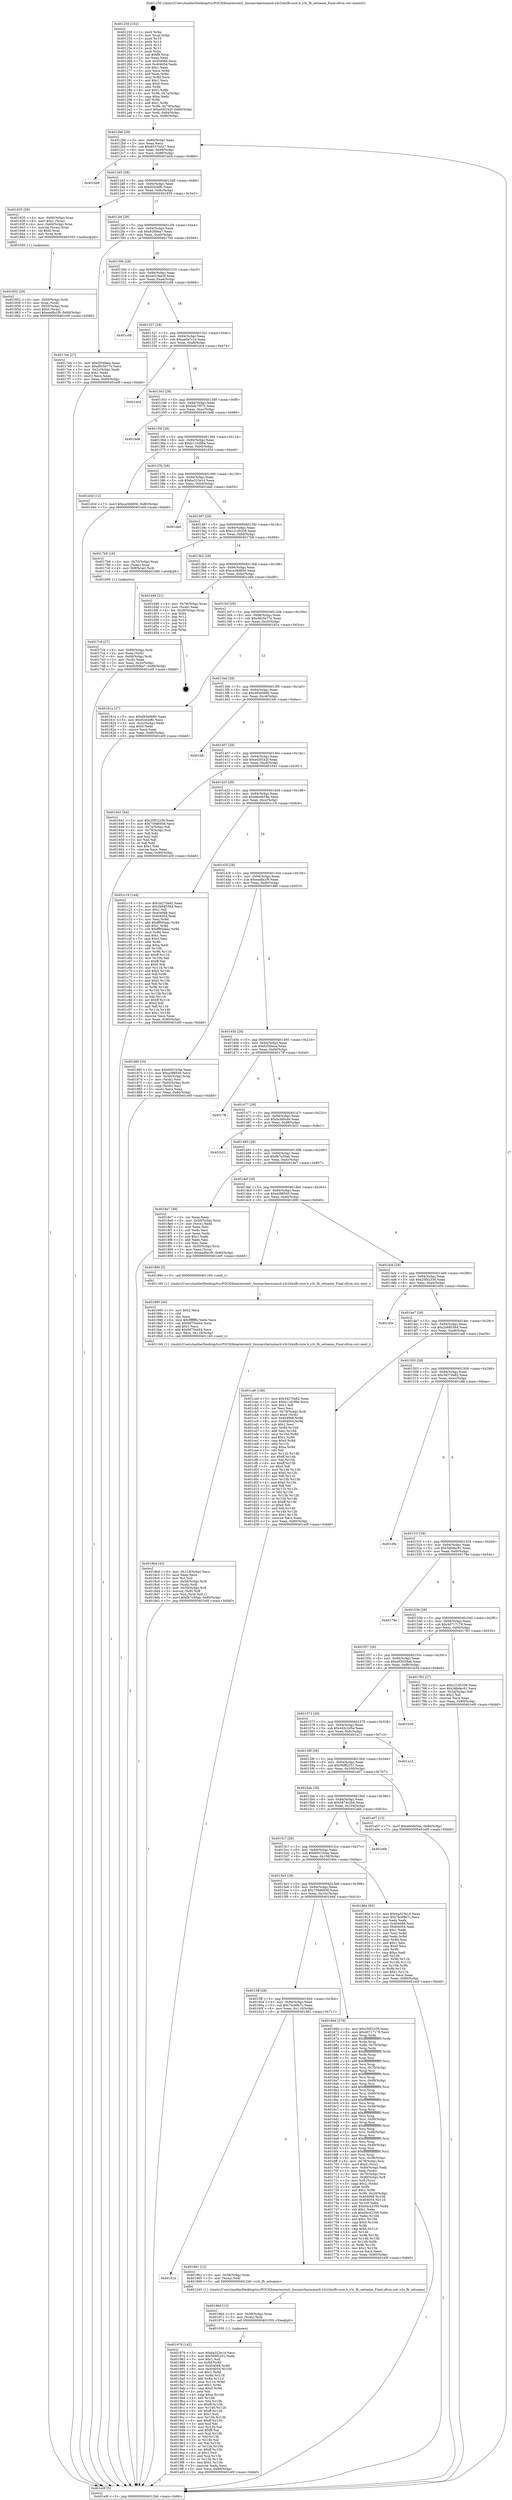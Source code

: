 digraph "0x401250" {
  label = "0x401250 (/mnt/c/Users/mathe/Desktop/tcc/POCII/binaries/extr_linuxarcharmmach-s3c24xxfb-core.h_s3c_fb_setname_Final-ollvm.out::main(0))"
  labelloc = "t"
  node[shape=record]

  Entry [label="",width=0.3,height=0.3,shape=circle,fillcolor=black,style=filled]
  "0x4012b6" [label="{
     0x4012b6 [29]\l
     | [instrs]\l
     &nbsp;&nbsp;0x4012b6 \<+3\>: mov -0x80(%rbp),%eax\l
     &nbsp;&nbsp;0x4012b9 \<+2\>: mov %eax,%ecx\l
     &nbsp;&nbsp;0x4012bb \<+6\>: sub $0x8537bd27,%ecx\l
     &nbsp;&nbsp;0x4012c1 \<+6\>: mov %eax,-0x94(%rbp)\l
     &nbsp;&nbsp;0x4012c7 \<+6\>: mov %ecx,-0x98(%rbp)\l
     &nbsp;&nbsp;0x4012cd \<+6\>: je 0000000000401bb9 \<main+0x969\>\l
  }"]
  "0x401bb9" [label="{
     0x401bb9\l
  }", style=dashed]
  "0x4012d3" [label="{
     0x4012d3 [28]\l
     | [instrs]\l
     &nbsp;&nbsp;0x4012d3 \<+5\>: jmp 00000000004012d8 \<main+0x88\>\l
     &nbsp;&nbsp;0x4012d8 \<+6\>: mov -0x94(%rbp),%eax\l
     &nbsp;&nbsp;0x4012de \<+5\>: sub $0x92dcbffc,%eax\l
     &nbsp;&nbsp;0x4012e3 \<+6\>: mov %eax,-0x9c(%rbp)\l
     &nbsp;&nbsp;0x4012e9 \<+6\>: je 0000000000401835 \<main+0x5e5\>\l
  }"]
  Exit [label="",width=0.3,height=0.3,shape=circle,fillcolor=black,style=filled,peripheries=2]
  "0x401835" [label="{
     0x401835 [29]\l
     | [instrs]\l
     &nbsp;&nbsp;0x401835 \<+4\>: mov -0x60(%rbp),%rax\l
     &nbsp;&nbsp;0x401839 \<+6\>: movl $0x1,(%rax)\l
     &nbsp;&nbsp;0x40183f \<+4\>: mov -0x60(%rbp),%rax\l
     &nbsp;&nbsp;0x401843 \<+3\>: movslq (%rax),%rax\l
     &nbsp;&nbsp;0x401846 \<+4\>: shl $0x0,%rax\l
     &nbsp;&nbsp;0x40184a \<+3\>: mov %rax,%rdi\l
     &nbsp;&nbsp;0x40184d \<+5\>: call 0000000000401050 \<malloc@plt\>\l
     | [calls]\l
     &nbsp;&nbsp;0x401050 \{1\} (unknown)\l
  }"]
  "0x4012ef" [label="{
     0x4012ef [28]\l
     | [instrs]\l
     &nbsp;&nbsp;0x4012ef \<+5\>: jmp 00000000004012f4 \<main+0xa4\>\l
     &nbsp;&nbsp;0x4012f4 \<+6\>: mov -0x94(%rbp),%eax\l
     &nbsp;&nbsp;0x4012fa \<+5\>: sub $0x92f0fea7,%eax\l
     &nbsp;&nbsp;0x4012ff \<+6\>: mov %eax,-0xa0(%rbp)\l
     &nbsp;&nbsp;0x401305 \<+6\>: je 00000000004017e4 \<main+0x594\>\l
  }"]
  "0x401979" [label="{
     0x401979 [142]\l
     | [instrs]\l
     &nbsp;&nbsp;0x401979 \<+5\>: mov $0xba323e14,%ecx\l
     &nbsp;&nbsp;0x40197e \<+5\>: mov $0x569f2251,%edx\l
     &nbsp;&nbsp;0x401983 \<+3\>: mov $0x1,%sil\l
     &nbsp;&nbsp;0x401986 \<+3\>: xor %r8d,%r8d\l
     &nbsp;&nbsp;0x401989 \<+8\>: mov 0x404068,%r9d\l
     &nbsp;&nbsp;0x401991 \<+8\>: mov 0x404054,%r10d\l
     &nbsp;&nbsp;0x401999 \<+4\>: sub $0x1,%r8d\l
     &nbsp;&nbsp;0x40199d \<+3\>: mov %r9d,%r11d\l
     &nbsp;&nbsp;0x4019a0 \<+3\>: add %r8d,%r11d\l
     &nbsp;&nbsp;0x4019a3 \<+4\>: imul %r11d,%r9d\l
     &nbsp;&nbsp;0x4019a7 \<+4\>: and $0x1,%r9d\l
     &nbsp;&nbsp;0x4019ab \<+4\>: cmp $0x0,%r9d\l
     &nbsp;&nbsp;0x4019af \<+3\>: sete %bl\l
     &nbsp;&nbsp;0x4019b2 \<+4\>: cmp $0xa,%r10d\l
     &nbsp;&nbsp;0x4019b6 \<+4\>: setl %r14b\l
     &nbsp;&nbsp;0x4019ba \<+3\>: mov %bl,%r15b\l
     &nbsp;&nbsp;0x4019bd \<+4\>: xor $0xff,%r15b\l
     &nbsp;&nbsp;0x4019c1 \<+3\>: mov %r14b,%r12b\l
     &nbsp;&nbsp;0x4019c4 \<+4\>: xor $0xff,%r12b\l
     &nbsp;&nbsp;0x4019c8 \<+4\>: xor $0x1,%sil\l
     &nbsp;&nbsp;0x4019cc \<+3\>: mov %r15b,%r13b\l
     &nbsp;&nbsp;0x4019cf \<+4\>: and $0xff,%r13b\l
     &nbsp;&nbsp;0x4019d3 \<+3\>: and %sil,%bl\l
     &nbsp;&nbsp;0x4019d6 \<+3\>: mov %r12b,%al\l
     &nbsp;&nbsp;0x4019d9 \<+2\>: and $0xff,%al\l
     &nbsp;&nbsp;0x4019db \<+3\>: and %sil,%r14b\l
     &nbsp;&nbsp;0x4019de \<+3\>: or %bl,%r13b\l
     &nbsp;&nbsp;0x4019e1 \<+3\>: or %r14b,%al\l
     &nbsp;&nbsp;0x4019e4 \<+3\>: xor %al,%r13b\l
     &nbsp;&nbsp;0x4019e7 \<+3\>: or %r12b,%r15b\l
     &nbsp;&nbsp;0x4019ea \<+4\>: xor $0xff,%r15b\l
     &nbsp;&nbsp;0x4019ee \<+4\>: or $0x1,%sil\l
     &nbsp;&nbsp;0x4019f2 \<+3\>: and %sil,%r15b\l
     &nbsp;&nbsp;0x4019f5 \<+3\>: or %r15b,%r13b\l
     &nbsp;&nbsp;0x4019f8 \<+4\>: test $0x1,%r13b\l
     &nbsp;&nbsp;0x4019fc \<+3\>: cmovne %edx,%ecx\l
     &nbsp;&nbsp;0x4019ff \<+3\>: mov %ecx,-0x80(%rbp)\l
     &nbsp;&nbsp;0x401a02 \<+5\>: jmp 0000000000401e0f \<main+0xbbf\>\l
  }"]
  "0x4017e4" [label="{
     0x4017e4 [27]\l
     | [instrs]\l
     &nbsp;&nbsp;0x4017e4 \<+5\>: mov $0xf2f30eea,%eax\l
     &nbsp;&nbsp;0x4017e9 \<+5\>: mov $0xd0c5b77e,%ecx\l
     &nbsp;&nbsp;0x4017ee \<+3\>: mov -0x2c(%rbp),%edx\l
     &nbsp;&nbsp;0x4017f1 \<+3\>: cmp $0x1,%edx\l
     &nbsp;&nbsp;0x4017f4 \<+3\>: cmovl %ecx,%eax\l
     &nbsp;&nbsp;0x4017f7 \<+3\>: mov %eax,-0x80(%rbp)\l
     &nbsp;&nbsp;0x4017fa \<+5\>: jmp 0000000000401e0f \<main+0xbbf\>\l
  }"]
  "0x40130b" [label="{
     0x40130b [28]\l
     | [instrs]\l
     &nbsp;&nbsp;0x40130b \<+5\>: jmp 0000000000401310 \<main+0xc0\>\l
     &nbsp;&nbsp;0x401310 \<+6\>: mov -0x94(%rbp),%eax\l
     &nbsp;&nbsp;0x401316 \<+5\>: sub $0xa019da3f,%eax\l
     &nbsp;&nbsp;0x40131b \<+6\>: mov %eax,-0xa4(%rbp)\l
     &nbsp;&nbsp;0x401321 \<+6\>: je 0000000000401c08 \<main+0x9b8\>\l
  }"]
  "0x40196d" [label="{
     0x40196d [12]\l
     | [instrs]\l
     &nbsp;&nbsp;0x40196d \<+4\>: mov -0x58(%rbp),%rax\l
     &nbsp;&nbsp;0x401971 \<+3\>: mov (%rax),%rdi\l
     &nbsp;&nbsp;0x401974 \<+5\>: call 0000000000401030 \<free@plt\>\l
     | [calls]\l
     &nbsp;&nbsp;0x401030 \{1\} (unknown)\l
  }"]
  "0x401c08" [label="{
     0x401c08\l
  }", style=dashed]
  "0x401327" [label="{
     0x401327 [28]\l
     | [instrs]\l
     &nbsp;&nbsp;0x401327 \<+5\>: jmp 000000000040132c \<main+0xdc\>\l
     &nbsp;&nbsp;0x40132c \<+6\>: mov -0x94(%rbp),%eax\l
     &nbsp;&nbsp;0x401332 \<+5\>: sub $0xaa0a7c1e,%eax\l
     &nbsp;&nbsp;0x401337 \<+6\>: mov %eax,-0xa8(%rbp)\l
     &nbsp;&nbsp;0x40133d \<+6\>: je 0000000000401dc4 \<main+0xb74\>\l
  }"]
  "0x40161b" [label="{
     0x40161b\l
  }", style=dashed]
  "0x401dc4" [label="{
     0x401dc4\l
  }", style=dashed]
  "0x401343" [label="{
     0x401343 [28]\l
     | [instrs]\l
     &nbsp;&nbsp;0x401343 \<+5\>: jmp 0000000000401348 \<main+0xf8\>\l
     &nbsp;&nbsp;0x401348 \<+6\>: mov -0x94(%rbp),%eax\l
     &nbsp;&nbsp;0x40134e \<+5\>: sub $0xb0c7f572,%eax\l
     &nbsp;&nbsp;0x401353 \<+6\>: mov %eax,-0xac(%rbp)\l
     &nbsp;&nbsp;0x401359 \<+6\>: je 0000000000401bd8 \<main+0x988\>\l
  }"]
  "0x401961" [label="{
     0x401961 [12]\l
     | [instrs]\l
     &nbsp;&nbsp;0x401961 \<+4\>: mov -0x58(%rbp),%rax\l
     &nbsp;&nbsp;0x401965 \<+3\>: mov (%rax),%rdi\l
     &nbsp;&nbsp;0x401968 \<+5\>: call 0000000000401240 \<s3c_fb_setname\>\l
     | [calls]\l
     &nbsp;&nbsp;0x401240 \{1\} (/mnt/c/Users/mathe/Desktop/tcc/POCII/binaries/extr_linuxarcharmmach-s3c24xxfb-core.h_s3c_fb_setname_Final-ollvm.out::s3c_fb_setname)\l
  }"]
  "0x401bd8" [label="{
     0x401bd8\l
  }", style=dashed]
  "0x40135f" [label="{
     0x40135f [28]\l
     | [instrs]\l
     &nbsp;&nbsp;0x40135f \<+5\>: jmp 0000000000401364 \<main+0x114\>\l
     &nbsp;&nbsp;0x401364 \<+6\>: mov -0x94(%rbp),%eax\l
     &nbsp;&nbsp;0x40136a \<+5\>: sub $0xb11429be,%eax\l
     &nbsp;&nbsp;0x40136f \<+6\>: mov %eax,-0xb0(%rbp)\l
     &nbsp;&nbsp;0x401375 \<+6\>: je 0000000000401d3d \<main+0xaed\>\l
  }"]
  "0x4018bd" [label="{
     0x4018bd [42]\l
     | [instrs]\l
     &nbsp;&nbsp;0x4018bd \<+6\>: mov -0x118(%rbp),%ecx\l
     &nbsp;&nbsp;0x4018c3 \<+3\>: imul %eax,%ecx\l
     &nbsp;&nbsp;0x4018c6 \<+3\>: mov %cl,%sil\l
     &nbsp;&nbsp;0x4018c9 \<+4\>: mov -0x58(%rbp),%rdi\l
     &nbsp;&nbsp;0x4018cd \<+3\>: mov (%rdi),%rdi\l
     &nbsp;&nbsp;0x4018d0 \<+4\>: mov -0x50(%rbp),%r8\l
     &nbsp;&nbsp;0x4018d4 \<+3\>: movslq (%r8),%r8\l
     &nbsp;&nbsp;0x4018d7 \<+4\>: mov %sil,(%rdi,%r8,1)\l
     &nbsp;&nbsp;0x4018db \<+7\>: movl $0xfb7c50ab,-0x80(%rbp)\l
     &nbsp;&nbsp;0x4018e2 \<+5\>: jmp 0000000000401e0f \<main+0xbbf\>\l
  }"]
  "0x401d3d" [label="{
     0x401d3d [12]\l
     | [instrs]\l
     &nbsp;&nbsp;0x401d3d \<+7\>: movl $0xca38d856,-0x80(%rbp)\l
     &nbsp;&nbsp;0x401d44 \<+5\>: jmp 0000000000401e0f \<main+0xbbf\>\l
  }"]
  "0x40137b" [label="{
     0x40137b [28]\l
     | [instrs]\l
     &nbsp;&nbsp;0x40137b \<+5\>: jmp 0000000000401380 \<main+0x130\>\l
     &nbsp;&nbsp;0x401380 \<+6\>: mov -0x94(%rbp),%eax\l
     &nbsp;&nbsp;0x401386 \<+5\>: sub $0xba323e14,%eax\l
     &nbsp;&nbsp;0x40138b \<+6\>: mov %eax,-0xb4(%rbp)\l
     &nbsp;&nbsp;0x401391 \<+6\>: je 0000000000401da0 \<main+0xb50\>\l
  }"]
  "0x401895" [label="{
     0x401895 [40]\l
     | [instrs]\l
     &nbsp;&nbsp;0x401895 \<+5\>: mov $0x2,%ecx\l
     &nbsp;&nbsp;0x40189a \<+1\>: cltd\l
     &nbsp;&nbsp;0x40189b \<+2\>: idiv %ecx\l
     &nbsp;&nbsp;0x40189d \<+6\>: imul $0xfffffffe,%edx,%ecx\l
     &nbsp;&nbsp;0x4018a3 \<+6\>: sub $0x9d75ed44,%ecx\l
     &nbsp;&nbsp;0x4018a9 \<+3\>: add $0x1,%ecx\l
     &nbsp;&nbsp;0x4018ac \<+6\>: add $0x9d75ed44,%ecx\l
     &nbsp;&nbsp;0x4018b2 \<+6\>: mov %ecx,-0x118(%rbp)\l
     &nbsp;&nbsp;0x4018b8 \<+5\>: call 0000000000401160 \<next_i\>\l
     | [calls]\l
     &nbsp;&nbsp;0x401160 \{1\} (/mnt/c/Users/mathe/Desktop/tcc/POCII/binaries/extr_linuxarcharmmach-s3c24xxfb-core.h_s3c_fb_setname_Final-ollvm.out::next_i)\l
  }"]
  "0x401da0" [label="{
     0x401da0\l
  }", style=dashed]
  "0x401397" [label="{
     0x401397 [28]\l
     | [instrs]\l
     &nbsp;&nbsp;0x401397 \<+5\>: jmp 000000000040139c \<main+0x14c\>\l
     &nbsp;&nbsp;0x40139c \<+6\>: mov -0x94(%rbp),%eax\l
     &nbsp;&nbsp;0x4013a2 \<+5\>: sub $0xc21d5338,%eax\l
     &nbsp;&nbsp;0x4013a7 \<+6\>: mov %eax,-0xb8(%rbp)\l
     &nbsp;&nbsp;0x4013ad \<+6\>: je 00000000004017b9 \<main+0x569\>\l
  }"]
  "0x401852" [label="{
     0x401852 [29]\l
     | [instrs]\l
     &nbsp;&nbsp;0x401852 \<+4\>: mov -0x58(%rbp),%rdi\l
     &nbsp;&nbsp;0x401856 \<+3\>: mov %rax,(%rdi)\l
     &nbsp;&nbsp;0x401859 \<+4\>: mov -0x50(%rbp),%rax\l
     &nbsp;&nbsp;0x40185d \<+6\>: movl $0x0,(%rax)\l
     &nbsp;&nbsp;0x401863 \<+7\>: movl $0xeadfa1f9,-0x80(%rbp)\l
     &nbsp;&nbsp;0x40186a \<+5\>: jmp 0000000000401e0f \<main+0xbbf\>\l
  }"]
  "0x4017b9" [label="{
     0x4017b9 [16]\l
     | [instrs]\l
     &nbsp;&nbsp;0x4017b9 \<+4\>: mov -0x70(%rbp),%rax\l
     &nbsp;&nbsp;0x4017bd \<+3\>: mov (%rax),%rax\l
     &nbsp;&nbsp;0x4017c0 \<+4\>: mov 0x8(%rax),%rdi\l
     &nbsp;&nbsp;0x4017c4 \<+5\>: call 0000000000401060 \<atoi@plt\>\l
     | [calls]\l
     &nbsp;&nbsp;0x401060 \{1\} (unknown)\l
  }"]
  "0x4013b3" [label="{
     0x4013b3 [28]\l
     | [instrs]\l
     &nbsp;&nbsp;0x4013b3 \<+5\>: jmp 00000000004013b8 \<main+0x168\>\l
     &nbsp;&nbsp;0x4013b8 \<+6\>: mov -0x94(%rbp),%eax\l
     &nbsp;&nbsp;0x4013be \<+5\>: sub $0xca38d856,%eax\l
     &nbsp;&nbsp;0x4013c3 \<+6\>: mov %eax,-0xbc(%rbp)\l
     &nbsp;&nbsp;0x4013c9 \<+6\>: je 0000000000401d49 \<main+0xaf9\>\l
  }"]
  "0x4017c9" [label="{
     0x4017c9 [27]\l
     | [instrs]\l
     &nbsp;&nbsp;0x4017c9 \<+4\>: mov -0x68(%rbp),%rdi\l
     &nbsp;&nbsp;0x4017cd \<+2\>: mov %eax,(%rdi)\l
     &nbsp;&nbsp;0x4017cf \<+4\>: mov -0x68(%rbp),%rdi\l
     &nbsp;&nbsp;0x4017d3 \<+2\>: mov (%rdi),%eax\l
     &nbsp;&nbsp;0x4017d5 \<+3\>: mov %eax,-0x2c(%rbp)\l
     &nbsp;&nbsp;0x4017d8 \<+7\>: movl $0x92f0fea7,-0x80(%rbp)\l
     &nbsp;&nbsp;0x4017df \<+5\>: jmp 0000000000401e0f \<main+0xbbf\>\l
  }"]
  "0x401d49" [label="{
     0x401d49 [21]\l
     | [instrs]\l
     &nbsp;&nbsp;0x401d49 \<+4\>: mov -0x78(%rbp),%rax\l
     &nbsp;&nbsp;0x401d4d \<+2\>: mov (%rax),%eax\l
     &nbsp;&nbsp;0x401d4f \<+4\>: lea -0x28(%rbp),%rsp\l
     &nbsp;&nbsp;0x401d53 \<+1\>: pop %rbx\l
     &nbsp;&nbsp;0x401d54 \<+2\>: pop %r12\l
     &nbsp;&nbsp;0x401d56 \<+2\>: pop %r13\l
     &nbsp;&nbsp;0x401d58 \<+2\>: pop %r14\l
     &nbsp;&nbsp;0x401d5a \<+2\>: pop %r15\l
     &nbsp;&nbsp;0x401d5c \<+1\>: pop %rbp\l
     &nbsp;&nbsp;0x401d5d \<+1\>: ret\l
  }"]
  "0x4013cf" [label="{
     0x4013cf [28]\l
     | [instrs]\l
     &nbsp;&nbsp;0x4013cf \<+5\>: jmp 00000000004013d4 \<main+0x184\>\l
     &nbsp;&nbsp;0x4013d4 \<+6\>: mov -0x94(%rbp),%eax\l
     &nbsp;&nbsp;0x4013da \<+5\>: sub $0xd0c5b77e,%eax\l
     &nbsp;&nbsp;0x4013df \<+6\>: mov %eax,-0xc0(%rbp)\l
     &nbsp;&nbsp;0x4013e5 \<+6\>: je 000000000040181a \<main+0x5ca\>\l
  }"]
  "0x4015ff" [label="{
     0x4015ff [28]\l
     | [instrs]\l
     &nbsp;&nbsp;0x4015ff \<+5\>: jmp 0000000000401604 \<main+0x3b4\>\l
     &nbsp;&nbsp;0x401604 \<+6\>: mov -0x94(%rbp),%eax\l
     &nbsp;&nbsp;0x40160a \<+5\>: sub $0x7bc68e7c,%eax\l
     &nbsp;&nbsp;0x40160f \<+6\>: mov %eax,-0x110(%rbp)\l
     &nbsp;&nbsp;0x401615 \<+6\>: je 0000000000401961 \<main+0x711\>\l
  }"]
  "0x40181a" [label="{
     0x40181a [27]\l
     | [instrs]\l
     &nbsp;&nbsp;0x40181a \<+5\>: mov $0xd93e0690,%eax\l
     &nbsp;&nbsp;0x40181f \<+5\>: mov $0x92dcbffc,%ecx\l
     &nbsp;&nbsp;0x401824 \<+3\>: mov -0x2c(%rbp),%edx\l
     &nbsp;&nbsp;0x401827 \<+3\>: cmp $0x0,%edx\l
     &nbsp;&nbsp;0x40182a \<+3\>: cmove %ecx,%eax\l
     &nbsp;&nbsp;0x40182d \<+3\>: mov %eax,-0x80(%rbp)\l
     &nbsp;&nbsp;0x401830 \<+5\>: jmp 0000000000401e0f \<main+0xbbf\>\l
  }"]
  "0x4013eb" [label="{
     0x4013eb [28]\l
     | [instrs]\l
     &nbsp;&nbsp;0x4013eb \<+5\>: jmp 00000000004013f0 \<main+0x1a0\>\l
     &nbsp;&nbsp;0x4013f0 \<+6\>: mov -0x94(%rbp),%eax\l
     &nbsp;&nbsp;0x4013f6 \<+5\>: sub $0xd93e0690,%eax\l
     &nbsp;&nbsp;0x4013fb \<+6\>: mov %eax,-0xc4(%rbp)\l
     &nbsp;&nbsp;0x401401 \<+6\>: je 0000000000401bfc \<main+0x9ac\>\l
  }"]
  "0x40166d" [label="{
     0x40166d [278]\l
     | [instrs]\l
     &nbsp;&nbsp;0x40166d \<+5\>: mov $0x25f52339,%eax\l
     &nbsp;&nbsp;0x401672 \<+5\>: mov $0x40717179,%ecx\l
     &nbsp;&nbsp;0x401677 \<+3\>: mov %rsp,%rdx\l
     &nbsp;&nbsp;0x40167a \<+4\>: add $0xfffffffffffffff0,%rdx\l
     &nbsp;&nbsp;0x40167e \<+3\>: mov %rdx,%rsp\l
     &nbsp;&nbsp;0x401681 \<+4\>: mov %rdx,-0x78(%rbp)\l
     &nbsp;&nbsp;0x401685 \<+3\>: mov %rsp,%rdx\l
     &nbsp;&nbsp;0x401688 \<+4\>: add $0xfffffffffffffff0,%rdx\l
     &nbsp;&nbsp;0x40168c \<+3\>: mov %rdx,%rsp\l
     &nbsp;&nbsp;0x40168f \<+3\>: mov %rsp,%rsi\l
     &nbsp;&nbsp;0x401692 \<+4\>: add $0xfffffffffffffff0,%rsi\l
     &nbsp;&nbsp;0x401696 \<+3\>: mov %rsi,%rsp\l
     &nbsp;&nbsp;0x401699 \<+4\>: mov %rsi,-0x70(%rbp)\l
     &nbsp;&nbsp;0x40169d \<+3\>: mov %rsp,%rsi\l
     &nbsp;&nbsp;0x4016a0 \<+4\>: add $0xfffffffffffffff0,%rsi\l
     &nbsp;&nbsp;0x4016a4 \<+3\>: mov %rsi,%rsp\l
     &nbsp;&nbsp;0x4016a7 \<+4\>: mov %rsi,-0x68(%rbp)\l
     &nbsp;&nbsp;0x4016ab \<+3\>: mov %rsp,%rsi\l
     &nbsp;&nbsp;0x4016ae \<+4\>: add $0xfffffffffffffff0,%rsi\l
     &nbsp;&nbsp;0x4016b2 \<+3\>: mov %rsi,%rsp\l
     &nbsp;&nbsp;0x4016b5 \<+4\>: mov %rsi,-0x60(%rbp)\l
     &nbsp;&nbsp;0x4016b9 \<+3\>: mov %rsp,%rsi\l
     &nbsp;&nbsp;0x4016bc \<+4\>: add $0xfffffffffffffff0,%rsi\l
     &nbsp;&nbsp;0x4016c0 \<+3\>: mov %rsi,%rsp\l
     &nbsp;&nbsp;0x4016c3 \<+4\>: mov %rsi,-0x58(%rbp)\l
     &nbsp;&nbsp;0x4016c7 \<+3\>: mov %rsp,%rsi\l
     &nbsp;&nbsp;0x4016ca \<+4\>: add $0xfffffffffffffff0,%rsi\l
     &nbsp;&nbsp;0x4016ce \<+3\>: mov %rsi,%rsp\l
     &nbsp;&nbsp;0x4016d1 \<+4\>: mov %rsi,-0x50(%rbp)\l
     &nbsp;&nbsp;0x4016d5 \<+3\>: mov %rsp,%rsi\l
     &nbsp;&nbsp;0x4016d8 \<+4\>: add $0xfffffffffffffff0,%rsi\l
     &nbsp;&nbsp;0x4016dc \<+3\>: mov %rsi,%rsp\l
     &nbsp;&nbsp;0x4016df \<+4\>: mov %rsi,-0x48(%rbp)\l
     &nbsp;&nbsp;0x4016e3 \<+3\>: mov %rsp,%rsi\l
     &nbsp;&nbsp;0x4016e6 \<+4\>: add $0xfffffffffffffff0,%rsi\l
     &nbsp;&nbsp;0x4016ea \<+3\>: mov %rsi,%rsp\l
     &nbsp;&nbsp;0x4016ed \<+4\>: mov %rsi,-0x40(%rbp)\l
     &nbsp;&nbsp;0x4016f1 \<+3\>: mov %rsp,%rsi\l
     &nbsp;&nbsp;0x4016f4 \<+4\>: add $0xfffffffffffffff0,%rsi\l
     &nbsp;&nbsp;0x4016f8 \<+3\>: mov %rsi,%rsp\l
     &nbsp;&nbsp;0x4016fb \<+4\>: mov %rsi,-0x38(%rbp)\l
     &nbsp;&nbsp;0x4016ff \<+4\>: mov -0x78(%rbp),%rsi\l
     &nbsp;&nbsp;0x401703 \<+6\>: movl $0x0,(%rsi)\l
     &nbsp;&nbsp;0x401709 \<+6\>: mov -0x84(%rbp),%edi\l
     &nbsp;&nbsp;0x40170f \<+2\>: mov %edi,(%rdx)\l
     &nbsp;&nbsp;0x401711 \<+4\>: mov -0x70(%rbp),%rsi\l
     &nbsp;&nbsp;0x401715 \<+7\>: mov -0x90(%rbp),%r8\l
     &nbsp;&nbsp;0x40171c \<+3\>: mov %r8,(%rsi)\l
     &nbsp;&nbsp;0x40171f \<+3\>: cmpl $0x2,(%rdx)\l
     &nbsp;&nbsp;0x401722 \<+4\>: setne %r9b\l
     &nbsp;&nbsp;0x401726 \<+4\>: and $0x1,%r9b\l
     &nbsp;&nbsp;0x40172a \<+4\>: mov %r9b,-0x2d(%rbp)\l
     &nbsp;&nbsp;0x40172e \<+8\>: mov 0x404068,%r10d\l
     &nbsp;&nbsp;0x401736 \<+8\>: mov 0x404054,%r11d\l
     &nbsp;&nbsp;0x40173e \<+3\>: mov %r10d,%ebx\l
     &nbsp;&nbsp;0x401741 \<+6\>: add $0xd4c42356,%ebx\l
     &nbsp;&nbsp;0x401747 \<+3\>: sub $0x1,%ebx\l
     &nbsp;&nbsp;0x40174a \<+6\>: sub $0xd4c42356,%ebx\l
     &nbsp;&nbsp;0x401750 \<+4\>: imul %ebx,%r10d\l
     &nbsp;&nbsp;0x401754 \<+4\>: and $0x1,%r10d\l
     &nbsp;&nbsp;0x401758 \<+4\>: cmp $0x0,%r10d\l
     &nbsp;&nbsp;0x40175c \<+4\>: sete %r9b\l
     &nbsp;&nbsp;0x401760 \<+4\>: cmp $0xa,%r11d\l
     &nbsp;&nbsp;0x401764 \<+4\>: setl %r14b\l
     &nbsp;&nbsp;0x401768 \<+3\>: mov %r9b,%r15b\l
     &nbsp;&nbsp;0x40176b \<+3\>: and %r14b,%r15b\l
     &nbsp;&nbsp;0x40176e \<+3\>: xor %r14b,%r9b\l
     &nbsp;&nbsp;0x401771 \<+3\>: or %r9b,%r15b\l
     &nbsp;&nbsp;0x401774 \<+4\>: test $0x1,%r15b\l
     &nbsp;&nbsp;0x401778 \<+3\>: cmovne %ecx,%eax\l
     &nbsp;&nbsp;0x40177b \<+3\>: mov %eax,-0x80(%rbp)\l
     &nbsp;&nbsp;0x40177e \<+5\>: jmp 0000000000401e0f \<main+0xbbf\>\l
  }"]
  "0x401bfc" [label="{
     0x401bfc\l
  }", style=dashed]
  "0x401407" [label="{
     0x401407 [28]\l
     | [instrs]\l
     &nbsp;&nbsp;0x401407 \<+5\>: jmp 000000000040140c \<main+0x1bc\>\l
     &nbsp;&nbsp;0x40140c \<+6\>: mov -0x94(%rbp),%eax\l
     &nbsp;&nbsp;0x401412 \<+5\>: sub $0xe03f1b2f,%eax\l
     &nbsp;&nbsp;0x401417 \<+6\>: mov %eax,-0xc8(%rbp)\l
     &nbsp;&nbsp;0x40141d \<+6\>: je 0000000000401641 \<main+0x3f1\>\l
  }"]
  "0x4015e3" [label="{
     0x4015e3 [28]\l
     | [instrs]\l
     &nbsp;&nbsp;0x4015e3 \<+5\>: jmp 00000000004015e8 \<main+0x398\>\l
     &nbsp;&nbsp;0x4015e8 \<+6\>: mov -0x94(%rbp),%eax\l
     &nbsp;&nbsp;0x4015ee \<+5\>: sub $0x759d6938,%eax\l
     &nbsp;&nbsp;0x4015f3 \<+6\>: mov %eax,-0x10c(%rbp)\l
     &nbsp;&nbsp;0x4015f9 \<+6\>: je 000000000040166d \<main+0x41d\>\l
  }"]
  "0x401641" [label="{
     0x401641 [44]\l
     | [instrs]\l
     &nbsp;&nbsp;0x401641 \<+5\>: mov $0x25f52339,%eax\l
     &nbsp;&nbsp;0x401646 \<+5\>: mov $0x759d6938,%ecx\l
     &nbsp;&nbsp;0x40164b \<+3\>: mov -0x7a(%rbp),%dl\l
     &nbsp;&nbsp;0x40164e \<+4\>: mov -0x79(%rbp),%sil\l
     &nbsp;&nbsp;0x401652 \<+3\>: mov %dl,%dil\l
     &nbsp;&nbsp;0x401655 \<+3\>: and %sil,%dil\l
     &nbsp;&nbsp;0x401658 \<+3\>: xor %sil,%dl\l
     &nbsp;&nbsp;0x40165b \<+3\>: or %dl,%dil\l
     &nbsp;&nbsp;0x40165e \<+4\>: test $0x1,%dil\l
     &nbsp;&nbsp;0x401662 \<+3\>: cmovne %ecx,%eax\l
     &nbsp;&nbsp;0x401665 \<+3\>: mov %eax,-0x80(%rbp)\l
     &nbsp;&nbsp;0x401668 \<+5\>: jmp 0000000000401e0f \<main+0xbbf\>\l
  }"]
  "0x401423" [label="{
     0x401423 [28]\l
     | [instrs]\l
     &nbsp;&nbsp;0x401423 \<+5\>: jmp 0000000000401428 \<main+0x1d8\>\l
     &nbsp;&nbsp;0x401428 \<+6\>: mov -0x94(%rbp),%eax\l
     &nbsp;&nbsp;0x40142e \<+5\>: sub $0xe6e4b54a,%eax\l
     &nbsp;&nbsp;0x401433 \<+6\>: mov %eax,-0xcc(%rbp)\l
     &nbsp;&nbsp;0x401439 \<+6\>: je 0000000000401c19 \<main+0x9c9\>\l
  }"]
  "0x401e0f" [label="{
     0x401e0f [5]\l
     | [instrs]\l
     &nbsp;&nbsp;0x401e0f \<+5\>: jmp 00000000004012b6 \<main+0x66\>\l
  }"]
  "0x401250" [label="{
     0x401250 [102]\l
     | [instrs]\l
     &nbsp;&nbsp;0x401250 \<+1\>: push %rbp\l
     &nbsp;&nbsp;0x401251 \<+3\>: mov %rsp,%rbp\l
     &nbsp;&nbsp;0x401254 \<+2\>: push %r15\l
     &nbsp;&nbsp;0x401256 \<+2\>: push %r14\l
     &nbsp;&nbsp;0x401258 \<+2\>: push %r13\l
     &nbsp;&nbsp;0x40125a \<+2\>: push %r12\l
     &nbsp;&nbsp;0x40125c \<+1\>: push %rbx\l
     &nbsp;&nbsp;0x40125d \<+7\>: sub $0xf8,%rsp\l
     &nbsp;&nbsp;0x401264 \<+2\>: xor %eax,%eax\l
     &nbsp;&nbsp;0x401266 \<+7\>: mov 0x404068,%ecx\l
     &nbsp;&nbsp;0x40126d \<+7\>: mov 0x404054,%edx\l
     &nbsp;&nbsp;0x401274 \<+3\>: sub $0x1,%eax\l
     &nbsp;&nbsp;0x401277 \<+3\>: mov %ecx,%r8d\l
     &nbsp;&nbsp;0x40127a \<+3\>: add %eax,%r8d\l
     &nbsp;&nbsp;0x40127d \<+4\>: imul %r8d,%ecx\l
     &nbsp;&nbsp;0x401281 \<+3\>: and $0x1,%ecx\l
     &nbsp;&nbsp;0x401284 \<+3\>: cmp $0x0,%ecx\l
     &nbsp;&nbsp;0x401287 \<+4\>: sete %r9b\l
     &nbsp;&nbsp;0x40128b \<+4\>: and $0x1,%r9b\l
     &nbsp;&nbsp;0x40128f \<+4\>: mov %r9b,-0x7a(%rbp)\l
     &nbsp;&nbsp;0x401293 \<+3\>: cmp $0xa,%edx\l
     &nbsp;&nbsp;0x401296 \<+4\>: setl %r9b\l
     &nbsp;&nbsp;0x40129a \<+4\>: and $0x1,%r9b\l
     &nbsp;&nbsp;0x40129e \<+4\>: mov %r9b,-0x79(%rbp)\l
     &nbsp;&nbsp;0x4012a2 \<+7\>: movl $0xe03f1b2f,-0x80(%rbp)\l
     &nbsp;&nbsp;0x4012a9 \<+6\>: mov %edi,-0x84(%rbp)\l
     &nbsp;&nbsp;0x4012af \<+7\>: mov %rsi,-0x90(%rbp)\l
  }"]
  "0x40190e" [label="{
     0x40190e [83]\l
     | [instrs]\l
     &nbsp;&nbsp;0x40190e \<+5\>: mov $0xba323e14,%eax\l
     &nbsp;&nbsp;0x401913 \<+5\>: mov $0x7bc68e7c,%ecx\l
     &nbsp;&nbsp;0x401918 \<+2\>: xor %edx,%edx\l
     &nbsp;&nbsp;0x40191a \<+7\>: mov 0x404068,%esi\l
     &nbsp;&nbsp;0x401921 \<+7\>: mov 0x404054,%edi\l
     &nbsp;&nbsp;0x401928 \<+3\>: sub $0x1,%edx\l
     &nbsp;&nbsp;0x40192b \<+3\>: mov %esi,%r8d\l
     &nbsp;&nbsp;0x40192e \<+3\>: add %edx,%r8d\l
     &nbsp;&nbsp;0x401931 \<+4\>: imul %r8d,%esi\l
     &nbsp;&nbsp;0x401935 \<+3\>: and $0x1,%esi\l
     &nbsp;&nbsp;0x401938 \<+3\>: cmp $0x0,%esi\l
     &nbsp;&nbsp;0x40193b \<+4\>: sete %r9b\l
     &nbsp;&nbsp;0x40193f \<+3\>: cmp $0xa,%edi\l
     &nbsp;&nbsp;0x401942 \<+4\>: setl %r10b\l
     &nbsp;&nbsp;0x401946 \<+3\>: mov %r9b,%r11b\l
     &nbsp;&nbsp;0x401949 \<+3\>: and %r10b,%r11b\l
     &nbsp;&nbsp;0x40194c \<+3\>: xor %r10b,%r9b\l
     &nbsp;&nbsp;0x40194f \<+3\>: or %r9b,%r11b\l
     &nbsp;&nbsp;0x401952 \<+4\>: test $0x1,%r11b\l
     &nbsp;&nbsp;0x401956 \<+3\>: cmovne %ecx,%eax\l
     &nbsp;&nbsp;0x401959 \<+3\>: mov %eax,-0x80(%rbp)\l
     &nbsp;&nbsp;0x40195c \<+5\>: jmp 0000000000401e0f \<main+0xbbf\>\l
  }"]
  "0x401c19" [label="{
     0x401c19 [144]\l
     | [instrs]\l
     &nbsp;&nbsp;0x401c19 \<+5\>: mov $0x34270a82,%eax\l
     &nbsp;&nbsp;0x401c1e \<+5\>: mov $0x2b685364,%ecx\l
     &nbsp;&nbsp;0x401c23 \<+2\>: mov $0x1,%dl\l
     &nbsp;&nbsp;0x401c25 \<+7\>: mov 0x404068,%esi\l
     &nbsp;&nbsp;0x401c2c \<+7\>: mov 0x404054,%edi\l
     &nbsp;&nbsp;0x401c33 \<+3\>: mov %esi,%r8d\l
     &nbsp;&nbsp;0x401c36 \<+7\>: add $0xff950aac,%r8d\l
     &nbsp;&nbsp;0x401c3d \<+4\>: sub $0x1,%r8d\l
     &nbsp;&nbsp;0x401c41 \<+7\>: sub $0xff950aac,%r8d\l
     &nbsp;&nbsp;0x401c48 \<+4\>: imul %r8d,%esi\l
     &nbsp;&nbsp;0x401c4c \<+3\>: and $0x1,%esi\l
     &nbsp;&nbsp;0x401c4f \<+3\>: cmp $0x0,%esi\l
     &nbsp;&nbsp;0x401c52 \<+4\>: sete %r9b\l
     &nbsp;&nbsp;0x401c56 \<+3\>: cmp $0xa,%edi\l
     &nbsp;&nbsp;0x401c59 \<+4\>: setl %r10b\l
     &nbsp;&nbsp;0x401c5d \<+3\>: mov %r9b,%r11b\l
     &nbsp;&nbsp;0x401c60 \<+4\>: xor $0xff,%r11b\l
     &nbsp;&nbsp;0x401c64 \<+3\>: mov %r10b,%bl\l
     &nbsp;&nbsp;0x401c67 \<+3\>: xor $0xff,%bl\l
     &nbsp;&nbsp;0x401c6a \<+3\>: xor $0x0,%dl\l
     &nbsp;&nbsp;0x401c6d \<+3\>: mov %r11b,%r14b\l
     &nbsp;&nbsp;0x401c70 \<+4\>: and $0x0,%r14b\l
     &nbsp;&nbsp;0x401c74 \<+3\>: and %dl,%r9b\l
     &nbsp;&nbsp;0x401c77 \<+3\>: mov %bl,%r15b\l
     &nbsp;&nbsp;0x401c7a \<+4\>: and $0x0,%r15b\l
     &nbsp;&nbsp;0x401c7e \<+3\>: and %dl,%r10b\l
     &nbsp;&nbsp;0x401c81 \<+3\>: or %r9b,%r14b\l
     &nbsp;&nbsp;0x401c84 \<+3\>: or %r10b,%r15b\l
     &nbsp;&nbsp;0x401c87 \<+3\>: xor %r15b,%r14b\l
     &nbsp;&nbsp;0x401c8a \<+3\>: or %bl,%r11b\l
     &nbsp;&nbsp;0x401c8d \<+4\>: xor $0xff,%r11b\l
     &nbsp;&nbsp;0x401c91 \<+3\>: or $0x0,%dl\l
     &nbsp;&nbsp;0x401c94 \<+3\>: and %dl,%r11b\l
     &nbsp;&nbsp;0x401c97 \<+3\>: or %r11b,%r14b\l
     &nbsp;&nbsp;0x401c9a \<+4\>: test $0x1,%r14b\l
     &nbsp;&nbsp;0x401c9e \<+3\>: cmovne %ecx,%eax\l
     &nbsp;&nbsp;0x401ca1 \<+3\>: mov %eax,-0x80(%rbp)\l
     &nbsp;&nbsp;0x401ca4 \<+5\>: jmp 0000000000401e0f \<main+0xbbf\>\l
  }"]
  "0x40143f" [label="{
     0x40143f [28]\l
     | [instrs]\l
     &nbsp;&nbsp;0x40143f \<+5\>: jmp 0000000000401444 \<main+0x1f4\>\l
     &nbsp;&nbsp;0x401444 \<+6\>: mov -0x94(%rbp),%eax\l
     &nbsp;&nbsp;0x40144a \<+5\>: sub $0xeadfa1f9,%eax\l
     &nbsp;&nbsp;0x40144f \<+6\>: mov %eax,-0xd0(%rbp)\l
     &nbsp;&nbsp;0x401455 \<+6\>: je 000000000040186f \<main+0x61f\>\l
  }"]
  "0x4015c7" [label="{
     0x4015c7 [28]\l
     | [instrs]\l
     &nbsp;&nbsp;0x4015c7 \<+5\>: jmp 00000000004015cc \<main+0x37c\>\l
     &nbsp;&nbsp;0x4015cc \<+6\>: mov -0x94(%rbp),%eax\l
     &nbsp;&nbsp;0x4015d2 \<+5\>: sub $0x60015cbe,%eax\l
     &nbsp;&nbsp;0x4015d7 \<+6\>: mov %eax,-0x108(%rbp)\l
     &nbsp;&nbsp;0x4015dd \<+6\>: je 000000000040190e \<main+0x6be\>\l
  }"]
  "0x40186f" [label="{
     0x40186f [33]\l
     | [instrs]\l
     &nbsp;&nbsp;0x40186f \<+5\>: mov $0x60015cbe,%eax\l
     &nbsp;&nbsp;0x401874 \<+5\>: mov $0xa388545,%ecx\l
     &nbsp;&nbsp;0x401879 \<+4\>: mov -0x50(%rbp),%rdx\l
     &nbsp;&nbsp;0x40187d \<+2\>: mov (%rdx),%esi\l
     &nbsp;&nbsp;0x40187f \<+4\>: mov -0x60(%rbp),%rdx\l
     &nbsp;&nbsp;0x401883 \<+2\>: cmp (%rdx),%esi\l
     &nbsp;&nbsp;0x401885 \<+3\>: cmovl %ecx,%eax\l
     &nbsp;&nbsp;0x401888 \<+3\>: mov %eax,-0x80(%rbp)\l
     &nbsp;&nbsp;0x40188b \<+5\>: jmp 0000000000401e0f \<main+0xbbf\>\l
  }"]
  "0x40145b" [label="{
     0x40145b [28]\l
     | [instrs]\l
     &nbsp;&nbsp;0x40145b \<+5\>: jmp 0000000000401460 \<main+0x210\>\l
     &nbsp;&nbsp;0x401460 \<+6\>: mov -0x94(%rbp),%eax\l
     &nbsp;&nbsp;0x401466 \<+5\>: sub $0xf2f30eea,%eax\l
     &nbsp;&nbsp;0x40146b \<+6\>: mov %eax,-0xd4(%rbp)\l
     &nbsp;&nbsp;0x401471 \<+6\>: je 00000000004017ff \<main+0x5af\>\l
  }"]
  "0x401a6b" [label="{
     0x401a6b\l
  }", style=dashed]
  "0x4017ff" [label="{
     0x4017ff\l
  }", style=dashed]
  "0x401477" [label="{
     0x401477 [28]\l
     | [instrs]\l
     &nbsp;&nbsp;0x401477 \<+5\>: jmp 000000000040147c \<main+0x22c\>\l
     &nbsp;&nbsp;0x40147c \<+6\>: mov -0x94(%rbp),%eax\l
     &nbsp;&nbsp;0x401482 \<+5\>: sub $0xfa380cde,%eax\l
     &nbsp;&nbsp;0x401487 \<+6\>: mov %eax,-0xd8(%rbp)\l
     &nbsp;&nbsp;0x40148d \<+6\>: je 0000000000401b31 \<main+0x8e1\>\l
  }"]
  "0x4015ab" [label="{
     0x4015ab [28]\l
     | [instrs]\l
     &nbsp;&nbsp;0x4015ab \<+5\>: jmp 00000000004015b0 \<main+0x360\>\l
     &nbsp;&nbsp;0x4015b0 \<+6\>: mov -0x94(%rbp),%eax\l
     &nbsp;&nbsp;0x4015b6 \<+5\>: sub $0x5874c2b4,%eax\l
     &nbsp;&nbsp;0x4015bb \<+6\>: mov %eax,-0x104(%rbp)\l
     &nbsp;&nbsp;0x4015c1 \<+6\>: je 0000000000401a6b \<main+0x81b\>\l
  }"]
  "0x401b31" [label="{
     0x401b31\l
  }", style=dashed]
  "0x401493" [label="{
     0x401493 [28]\l
     | [instrs]\l
     &nbsp;&nbsp;0x401493 \<+5\>: jmp 0000000000401498 \<main+0x248\>\l
     &nbsp;&nbsp;0x401498 \<+6\>: mov -0x94(%rbp),%eax\l
     &nbsp;&nbsp;0x40149e \<+5\>: sub $0xfb7c50ab,%eax\l
     &nbsp;&nbsp;0x4014a3 \<+6\>: mov %eax,-0xdc(%rbp)\l
     &nbsp;&nbsp;0x4014a9 \<+6\>: je 00000000004018e7 \<main+0x697\>\l
  }"]
  "0x401a07" [label="{
     0x401a07 [12]\l
     | [instrs]\l
     &nbsp;&nbsp;0x401a07 \<+7\>: movl $0xe6e4b54a,-0x80(%rbp)\l
     &nbsp;&nbsp;0x401a0e \<+5\>: jmp 0000000000401e0f \<main+0xbbf\>\l
  }"]
  "0x4018e7" [label="{
     0x4018e7 [39]\l
     | [instrs]\l
     &nbsp;&nbsp;0x4018e7 \<+2\>: xor %eax,%eax\l
     &nbsp;&nbsp;0x4018e9 \<+4\>: mov -0x50(%rbp),%rcx\l
     &nbsp;&nbsp;0x4018ed \<+2\>: mov (%rcx),%edx\l
     &nbsp;&nbsp;0x4018ef \<+2\>: mov %eax,%esi\l
     &nbsp;&nbsp;0x4018f1 \<+2\>: sub %edx,%esi\l
     &nbsp;&nbsp;0x4018f3 \<+2\>: mov %eax,%edx\l
     &nbsp;&nbsp;0x4018f5 \<+3\>: sub $0x1,%edx\l
     &nbsp;&nbsp;0x4018f8 \<+2\>: add %edx,%esi\l
     &nbsp;&nbsp;0x4018fa \<+2\>: sub %esi,%eax\l
     &nbsp;&nbsp;0x4018fc \<+4\>: mov -0x50(%rbp),%rcx\l
     &nbsp;&nbsp;0x401900 \<+2\>: mov %eax,(%rcx)\l
     &nbsp;&nbsp;0x401902 \<+7\>: movl $0xeadfa1f9,-0x80(%rbp)\l
     &nbsp;&nbsp;0x401909 \<+5\>: jmp 0000000000401e0f \<main+0xbbf\>\l
  }"]
  "0x4014af" [label="{
     0x4014af [28]\l
     | [instrs]\l
     &nbsp;&nbsp;0x4014af \<+5\>: jmp 00000000004014b4 \<main+0x264\>\l
     &nbsp;&nbsp;0x4014b4 \<+6\>: mov -0x94(%rbp),%eax\l
     &nbsp;&nbsp;0x4014ba \<+5\>: sub $0xa388545,%eax\l
     &nbsp;&nbsp;0x4014bf \<+6\>: mov %eax,-0xe0(%rbp)\l
     &nbsp;&nbsp;0x4014c5 \<+6\>: je 0000000000401890 \<main+0x640\>\l
  }"]
  "0x40158f" [label="{
     0x40158f [28]\l
     | [instrs]\l
     &nbsp;&nbsp;0x40158f \<+5\>: jmp 0000000000401594 \<main+0x344\>\l
     &nbsp;&nbsp;0x401594 \<+6\>: mov -0x94(%rbp),%eax\l
     &nbsp;&nbsp;0x40159a \<+5\>: sub $0x569f2251,%eax\l
     &nbsp;&nbsp;0x40159f \<+6\>: mov %eax,-0x100(%rbp)\l
     &nbsp;&nbsp;0x4015a5 \<+6\>: je 0000000000401a07 \<main+0x7b7\>\l
  }"]
  "0x401890" [label="{
     0x401890 [5]\l
     | [instrs]\l
     &nbsp;&nbsp;0x401890 \<+5\>: call 0000000000401160 \<next_i\>\l
     | [calls]\l
     &nbsp;&nbsp;0x401160 \{1\} (/mnt/c/Users/mathe/Desktop/tcc/POCII/binaries/extr_linuxarcharmmach-s3c24xxfb-core.h_s3c_fb_setname_Final-ollvm.out::next_i)\l
  }"]
  "0x4014cb" [label="{
     0x4014cb [28]\l
     | [instrs]\l
     &nbsp;&nbsp;0x4014cb \<+5\>: jmp 00000000004014d0 \<main+0x280\>\l
     &nbsp;&nbsp;0x4014d0 \<+6\>: mov -0x94(%rbp),%eax\l
     &nbsp;&nbsp;0x4014d6 \<+5\>: sub $0x25f52339,%eax\l
     &nbsp;&nbsp;0x4014db \<+6\>: mov %eax,-0xe4(%rbp)\l
     &nbsp;&nbsp;0x4014e1 \<+6\>: je 0000000000401d5e \<main+0xb0e\>\l
  }"]
  "0x401a13" [label="{
     0x401a13\l
  }", style=dashed]
  "0x401d5e" [label="{
     0x401d5e\l
  }", style=dashed]
  "0x4014e7" [label="{
     0x4014e7 [28]\l
     | [instrs]\l
     &nbsp;&nbsp;0x4014e7 \<+5\>: jmp 00000000004014ec \<main+0x29c\>\l
     &nbsp;&nbsp;0x4014ec \<+6\>: mov -0x94(%rbp),%eax\l
     &nbsp;&nbsp;0x4014f2 \<+5\>: sub $0x2b685364,%eax\l
     &nbsp;&nbsp;0x4014f7 \<+6\>: mov %eax,-0xe8(%rbp)\l
     &nbsp;&nbsp;0x4014fd \<+6\>: je 0000000000401ca9 \<main+0xa59\>\l
  }"]
  "0x401573" [label="{
     0x401573 [28]\l
     | [instrs]\l
     &nbsp;&nbsp;0x401573 \<+5\>: jmp 0000000000401578 \<main+0x328\>\l
     &nbsp;&nbsp;0x401578 \<+6\>: mov -0x94(%rbp),%eax\l
     &nbsp;&nbsp;0x40157e \<+5\>: sub $0x4d3c2d5e,%eax\l
     &nbsp;&nbsp;0x401583 \<+6\>: mov %eax,-0xfc(%rbp)\l
     &nbsp;&nbsp;0x401589 \<+6\>: je 0000000000401a13 \<main+0x7c3\>\l
  }"]
  "0x401ca9" [label="{
     0x401ca9 [148]\l
     | [instrs]\l
     &nbsp;&nbsp;0x401ca9 \<+5\>: mov $0x34270a82,%eax\l
     &nbsp;&nbsp;0x401cae \<+5\>: mov $0xb11429be,%ecx\l
     &nbsp;&nbsp;0x401cb3 \<+2\>: mov $0x1,%dl\l
     &nbsp;&nbsp;0x401cb5 \<+2\>: xor %esi,%esi\l
     &nbsp;&nbsp;0x401cb7 \<+4\>: mov -0x78(%rbp),%rdi\l
     &nbsp;&nbsp;0x401cbb \<+6\>: movl $0x0,(%rdi)\l
     &nbsp;&nbsp;0x401cc1 \<+8\>: mov 0x404068,%r8d\l
     &nbsp;&nbsp;0x401cc9 \<+8\>: mov 0x404054,%r9d\l
     &nbsp;&nbsp;0x401cd1 \<+3\>: sub $0x1,%esi\l
     &nbsp;&nbsp;0x401cd4 \<+3\>: mov %r8d,%r10d\l
     &nbsp;&nbsp;0x401cd7 \<+3\>: add %esi,%r10d\l
     &nbsp;&nbsp;0x401cda \<+4\>: imul %r10d,%r8d\l
     &nbsp;&nbsp;0x401cde \<+4\>: and $0x1,%r8d\l
     &nbsp;&nbsp;0x401ce2 \<+4\>: cmp $0x0,%r8d\l
     &nbsp;&nbsp;0x401ce6 \<+4\>: sete %r11b\l
     &nbsp;&nbsp;0x401cea \<+4\>: cmp $0xa,%r9d\l
     &nbsp;&nbsp;0x401cee \<+3\>: setl %bl\l
     &nbsp;&nbsp;0x401cf1 \<+3\>: mov %r11b,%r14b\l
     &nbsp;&nbsp;0x401cf4 \<+4\>: xor $0xff,%r14b\l
     &nbsp;&nbsp;0x401cf8 \<+3\>: mov %bl,%r15b\l
     &nbsp;&nbsp;0x401cfb \<+4\>: xor $0xff,%r15b\l
     &nbsp;&nbsp;0x401cff \<+3\>: xor $0x0,%dl\l
     &nbsp;&nbsp;0x401d02 \<+3\>: mov %r14b,%r12b\l
     &nbsp;&nbsp;0x401d05 \<+4\>: and $0x0,%r12b\l
     &nbsp;&nbsp;0x401d09 \<+3\>: and %dl,%r11b\l
     &nbsp;&nbsp;0x401d0c \<+3\>: mov %r15b,%r13b\l
     &nbsp;&nbsp;0x401d0f \<+4\>: and $0x0,%r13b\l
     &nbsp;&nbsp;0x401d13 \<+2\>: and %dl,%bl\l
     &nbsp;&nbsp;0x401d15 \<+3\>: or %r11b,%r12b\l
     &nbsp;&nbsp;0x401d18 \<+3\>: or %bl,%r13b\l
     &nbsp;&nbsp;0x401d1b \<+3\>: xor %r13b,%r12b\l
     &nbsp;&nbsp;0x401d1e \<+3\>: or %r15b,%r14b\l
     &nbsp;&nbsp;0x401d21 \<+4\>: xor $0xff,%r14b\l
     &nbsp;&nbsp;0x401d25 \<+3\>: or $0x0,%dl\l
     &nbsp;&nbsp;0x401d28 \<+3\>: and %dl,%r14b\l
     &nbsp;&nbsp;0x401d2b \<+3\>: or %r14b,%r12b\l
     &nbsp;&nbsp;0x401d2e \<+4\>: test $0x1,%r12b\l
     &nbsp;&nbsp;0x401d32 \<+3\>: cmovne %ecx,%eax\l
     &nbsp;&nbsp;0x401d35 \<+3\>: mov %eax,-0x80(%rbp)\l
     &nbsp;&nbsp;0x401d38 \<+5\>: jmp 0000000000401e0f \<main+0xbbf\>\l
  }"]
  "0x401503" [label="{
     0x401503 [28]\l
     | [instrs]\l
     &nbsp;&nbsp;0x401503 \<+5\>: jmp 0000000000401508 \<main+0x2b8\>\l
     &nbsp;&nbsp;0x401508 \<+6\>: mov -0x94(%rbp),%eax\l
     &nbsp;&nbsp;0x40150e \<+5\>: sub $0x34270a82,%eax\l
     &nbsp;&nbsp;0x401513 \<+6\>: mov %eax,-0xec(%rbp)\l
     &nbsp;&nbsp;0x401519 \<+6\>: je 0000000000401dfe \<main+0xbae\>\l
  }"]
  "0x401b3d" [label="{
     0x401b3d\l
  }", style=dashed]
  "0x401dfe" [label="{
     0x401dfe\l
  }", style=dashed]
  "0x40151f" [label="{
     0x40151f [28]\l
     | [instrs]\l
     &nbsp;&nbsp;0x40151f \<+5\>: jmp 0000000000401524 \<main+0x2d4\>\l
     &nbsp;&nbsp;0x401524 \<+6\>: mov -0x94(%rbp),%eax\l
     &nbsp;&nbsp;0x40152a \<+5\>: sub $0x3dbdec91,%eax\l
     &nbsp;&nbsp;0x40152f \<+6\>: mov %eax,-0xf0(%rbp)\l
     &nbsp;&nbsp;0x401535 \<+6\>: je 000000000040179e \<main+0x54e\>\l
  }"]
  "0x401557" [label="{
     0x401557 [28]\l
     | [instrs]\l
     &nbsp;&nbsp;0x401557 \<+5\>: jmp 000000000040155c \<main+0x30c\>\l
     &nbsp;&nbsp;0x40155c \<+6\>: mov -0x94(%rbp),%eax\l
     &nbsp;&nbsp;0x401562 \<+5\>: sub $0x465029a6,%eax\l
     &nbsp;&nbsp;0x401567 \<+6\>: mov %eax,-0xf8(%rbp)\l
     &nbsp;&nbsp;0x40156d \<+6\>: je 0000000000401b3d \<main+0x8ed\>\l
  }"]
  "0x40179e" [label="{
     0x40179e\l
  }", style=dashed]
  "0x40153b" [label="{
     0x40153b [28]\l
     | [instrs]\l
     &nbsp;&nbsp;0x40153b \<+5\>: jmp 0000000000401540 \<main+0x2f0\>\l
     &nbsp;&nbsp;0x401540 \<+6\>: mov -0x94(%rbp),%eax\l
     &nbsp;&nbsp;0x401546 \<+5\>: sub $0x40717179,%eax\l
     &nbsp;&nbsp;0x40154b \<+6\>: mov %eax,-0xf4(%rbp)\l
     &nbsp;&nbsp;0x401551 \<+6\>: je 0000000000401783 \<main+0x533\>\l
  }"]
  "0x401783" [label="{
     0x401783 [27]\l
     | [instrs]\l
     &nbsp;&nbsp;0x401783 \<+5\>: mov $0xc21d5338,%eax\l
     &nbsp;&nbsp;0x401788 \<+5\>: mov $0x3dbdec91,%ecx\l
     &nbsp;&nbsp;0x40178d \<+3\>: mov -0x2d(%rbp),%dl\l
     &nbsp;&nbsp;0x401790 \<+3\>: test $0x1,%dl\l
     &nbsp;&nbsp;0x401793 \<+3\>: cmovne %ecx,%eax\l
     &nbsp;&nbsp;0x401796 \<+3\>: mov %eax,-0x80(%rbp)\l
     &nbsp;&nbsp;0x401799 \<+5\>: jmp 0000000000401e0f \<main+0xbbf\>\l
  }"]
  Entry -> "0x401250" [label=" 1"]
  "0x4012b6" -> "0x401bb9" [label=" 0"]
  "0x4012b6" -> "0x4012d3" [label=" 18"]
  "0x401d49" -> Exit [label=" 1"]
  "0x4012d3" -> "0x401835" [label=" 1"]
  "0x4012d3" -> "0x4012ef" [label=" 17"]
  "0x401d3d" -> "0x401e0f" [label=" 1"]
  "0x4012ef" -> "0x4017e4" [label=" 1"]
  "0x4012ef" -> "0x40130b" [label=" 16"]
  "0x401ca9" -> "0x401e0f" [label=" 1"]
  "0x40130b" -> "0x401c08" [label=" 0"]
  "0x40130b" -> "0x401327" [label=" 16"]
  "0x401c19" -> "0x401e0f" [label=" 1"]
  "0x401327" -> "0x401dc4" [label=" 0"]
  "0x401327" -> "0x401343" [label=" 16"]
  "0x401a07" -> "0x401e0f" [label=" 1"]
  "0x401343" -> "0x401bd8" [label=" 0"]
  "0x401343" -> "0x40135f" [label=" 16"]
  "0x401979" -> "0x401e0f" [label=" 1"]
  "0x40135f" -> "0x401d3d" [label=" 1"]
  "0x40135f" -> "0x40137b" [label=" 15"]
  "0x401961" -> "0x40196d" [label=" 1"]
  "0x40137b" -> "0x401da0" [label=" 0"]
  "0x40137b" -> "0x401397" [label=" 15"]
  "0x4015ff" -> "0x40161b" [label=" 0"]
  "0x401397" -> "0x4017b9" [label=" 1"]
  "0x401397" -> "0x4013b3" [label=" 14"]
  "0x4015ff" -> "0x401961" [label=" 1"]
  "0x4013b3" -> "0x401d49" [label=" 1"]
  "0x4013b3" -> "0x4013cf" [label=" 13"]
  "0x40196d" -> "0x401979" [label=" 1"]
  "0x4013cf" -> "0x40181a" [label=" 1"]
  "0x4013cf" -> "0x4013eb" [label=" 12"]
  "0x4018e7" -> "0x401e0f" [label=" 1"]
  "0x4013eb" -> "0x401bfc" [label=" 0"]
  "0x4013eb" -> "0x401407" [label=" 12"]
  "0x4018bd" -> "0x401e0f" [label=" 1"]
  "0x401407" -> "0x401641" [label=" 1"]
  "0x401407" -> "0x401423" [label=" 11"]
  "0x401641" -> "0x401e0f" [label=" 1"]
  "0x401250" -> "0x4012b6" [label=" 1"]
  "0x401e0f" -> "0x4012b6" [label=" 17"]
  "0x401890" -> "0x401895" [label=" 1"]
  "0x401423" -> "0x401c19" [label=" 1"]
  "0x401423" -> "0x40143f" [label=" 10"]
  "0x40186f" -> "0x401e0f" [label=" 2"]
  "0x40143f" -> "0x40186f" [label=" 2"]
  "0x40143f" -> "0x40145b" [label=" 8"]
  "0x401835" -> "0x401852" [label=" 1"]
  "0x40145b" -> "0x4017ff" [label=" 0"]
  "0x40145b" -> "0x401477" [label=" 8"]
  "0x40181a" -> "0x401e0f" [label=" 1"]
  "0x401477" -> "0x401b31" [label=" 0"]
  "0x401477" -> "0x401493" [label=" 8"]
  "0x4017c9" -> "0x401e0f" [label=" 1"]
  "0x401493" -> "0x4018e7" [label=" 1"]
  "0x401493" -> "0x4014af" [label=" 7"]
  "0x4017b9" -> "0x4017c9" [label=" 1"]
  "0x4014af" -> "0x401890" [label=" 1"]
  "0x4014af" -> "0x4014cb" [label=" 6"]
  "0x40166d" -> "0x401e0f" [label=" 1"]
  "0x4014cb" -> "0x401d5e" [label=" 0"]
  "0x4014cb" -> "0x4014e7" [label=" 6"]
  "0x40190e" -> "0x401e0f" [label=" 1"]
  "0x4014e7" -> "0x401ca9" [label=" 1"]
  "0x4014e7" -> "0x401503" [label=" 5"]
  "0x4015e3" -> "0x40166d" [label=" 1"]
  "0x401503" -> "0x401dfe" [label=" 0"]
  "0x401503" -> "0x40151f" [label=" 5"]
  "0x401895" -> "0x4018bd" [label=" 1"]
  "0x40151f" -> "0x40179e" [label=" 0"]
  "0x40151f" -> "0x40153b" [label=" 5"]
  "0x4015c7" -> "0x40190e" [label=" 1"]
  "0x40153b" -> "0x401783" [label=" 1"]
  "0x40153b" -> "0x401557" [label=" 4"]
  "0x4015c7" -> "0x4015e3" [label=" 2"]
  "0x401557" -> "0x401b3d" [label=" 0"]
  "0x401557" -> "0x401573" [label=" 4"]
  "0x4015e3" -> "0x4015ff" [label=" 1"]
  "0x401573" -> "0x401a13" [label=" 0"]
  "0x401573" -> "0x40158f" [label=" 4"]
  "0x401783" -> "0x401e0f" [label=" 1"]
  "0x40158f" -> "0x401a07" [label=" 1"]
  "0x40158f" -> "0x4015ab" [label=" 3"]
  "0x4017e4" -> "0x401e0f" [label=" 1"]
  "0x4015ab" -> "0x401a6b" [label=" 0"]
  "0x4015ab" -> "0x4015c7" [label=" 3"]
  "0x401852" -> "0x401e0f" [label=" 1"]
}
